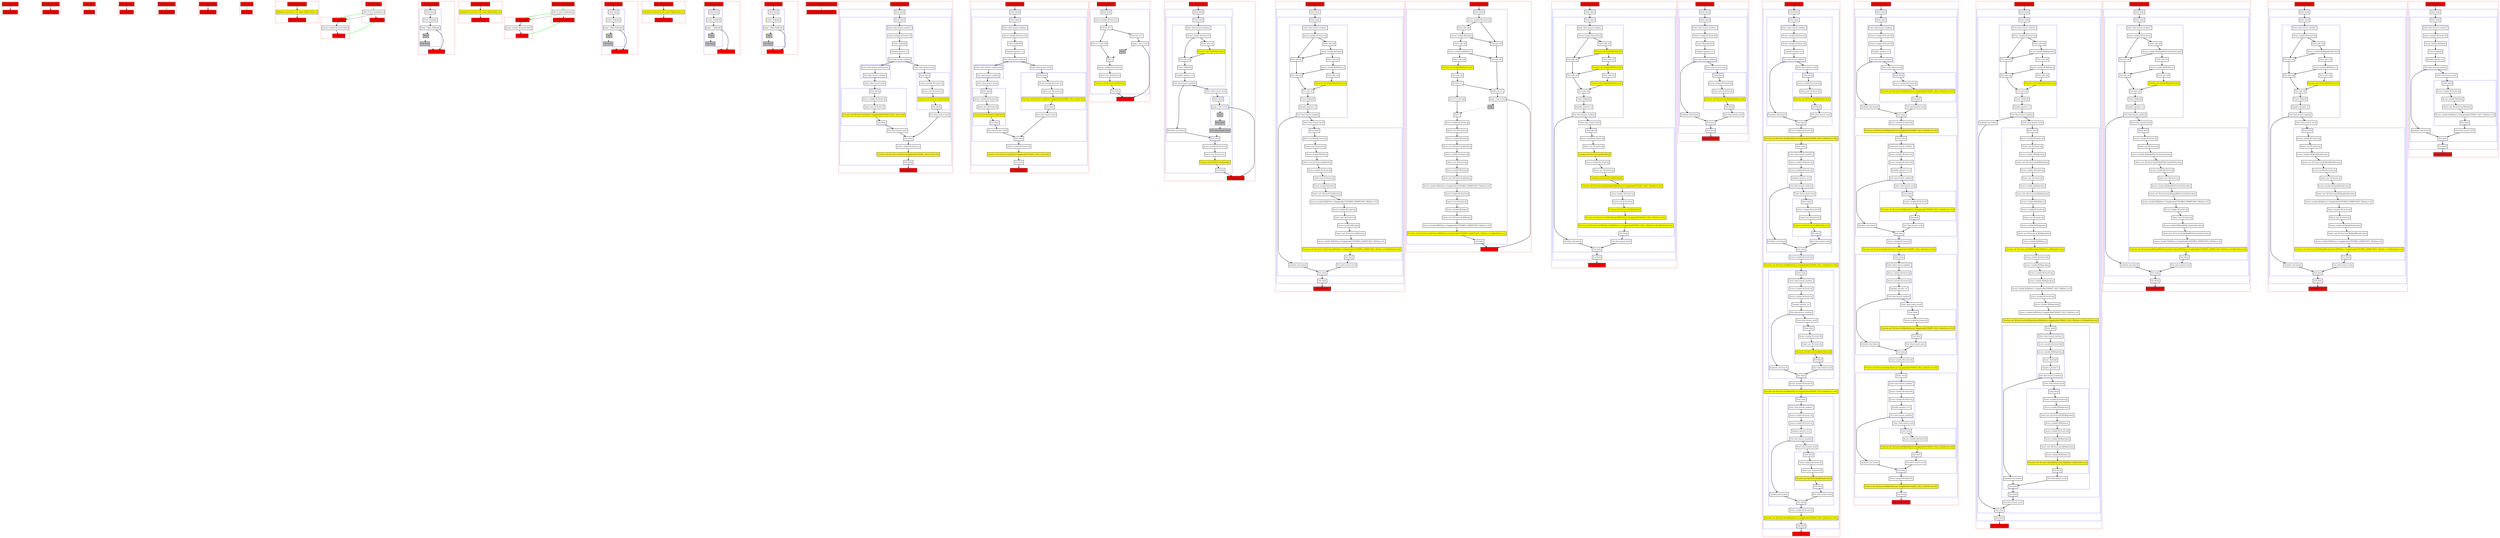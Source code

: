 digraph nullability_kt {
    graph [nodesep=3]
    node [shape=box penwidth=2]
    edge [penwidth=2]

    subgraph cluster_0 {
        color=red
        0 [label="Enter function foo" style="filled" fillcolor=red];
        1 [label="Exit function foo" style="filled" fillcolor=red];
    }
    0 -> {1};

    subgraph cluster_1 {
        color=red
        2 [label="Enter function getA" style="filled" fillcolor=red];
        3 [label="Exit function getA" style="filled" fillcolor=red];
    }
    2 -> {3};

    subgraph cluster_2 {
        color=red
        4 [label="Enter class A" style="filled" fillcolor=red];
        5 [label="Exit class A" style="filled" fillcolor=red];
    }
    4 -> {5} [color=green];

    subgraph cluster_3 {
        color=red
        6 [label="Enter function fs" style="filled" fillcolor=red];
        7 [label="Exit function fs" style="filled" fillcolor=red];
    }
    6 -> {7};

    subgraph cluster_4 {
        color=red
        8 [label="Enter class MyData" style="filled" fillcolor=red];
        9 [label="Exit class MyData" style="filled" fillcolor=red];
    }
    8 -> {9} [color=green];

    subgraph cluster_5 {
        color=red
        10 [label="Enter function fdata" style="filled" fillcolor=red];
        11 [label="Exit function fdata" style="filled" fillcolor=red];
    }
    10 -> {11};

    subgraph cluster_6 {
        color=red
        12 [label="Enter class Q" style="filled" fillcolor=red];
        13 [label="Exit class Q" style="filled" fillcolor=red];
    }
    12 -> {13} [color=green];

    subgraph cluster_7 {
        color=red
        14 [label="Enter function <init>" style="filled" fillcolor=red];
        15 [label="Delegated constructor call: super<R|kotlin/Any|>()" style="filled" fillcolor=yellow];
        16 [label="Exit function <init>" style="filled" fillcolor=red];
    }
    14 -> {15};
    15 -> {16};

    subgraph cluster_8 {
        color=red
        17 [label="Enter property" style="filled" fillcolor=red];
        18 [label="Access variable R|<local>/data|"];
        19 [label="Exit property" style="filled" fillcolor=red];
    }
    17 -> {18};
    18 -> {19};
    19 -> {29} [color=green];

    subgraph cluster_9 {
        color=red
        20 [label="Enter function fdata" style="filled" fillcolor=red];
        subgraph cluster_10 {
            color=blue
            21 [label="Enter block"];
            22 [label="Const: Null(null)"];
            23 [label="Jump: ^fdata Null(null)"];
            24 [label="Stub" style="filled" fillcolor=gray];
            25 [label="Exit block" style="filled" fillcolor=gray];
        }
        26 [label="Exit function fdata" style="filled" fillcolor=red];
    }
    20 -> {21};
    21 -> {22};
    22 -> {23};
    23 -> {26};
    23 -> {24} [style=dotted];
    24 -> {25} [style=dotted];
    25 -> {26} [style=dotted];

    subgraph cluster_11 {
        color=red
        27 [label="Enter class QImpl" style="filled" fillcolor=red];
        28 [label="Part of class initialization"];
        29 [label="Exit class QImpl" style="filled" fillcolor=red];
    }
    27 -> {28} [color=green];
    28 -> {29} [style=dotted];
    28 -> {17} [color=green];
    28 -> {17} [style=dashed];

    subgraph cluster_12 {
        color=red
        30 [label="Enter function <init>" style="filled" fillcolor=red];
        31 [label="Delegated constructor call: super<R|kotlin/Any|>()" style="filled" fillcolor=yellow];
        32 [label="Exit function <init>" style="filled" fillcolor=red];
    }
    30 -> {31};
    31 -> {32};

    subgraph cluster_13 {
        color=red
        33 [label="Enter property" style="filled" fillcolor=red];
        34 [label="Access variable R|<local>/data|"];
        35 [label="Exit property" style="filled" fillcolor=red];
    }
    33 -> {34};
    34 -> {35};
    35 -> {45} [color=green];

    subgraph cluster_14 {
        color=red
        36 [label="Enter function fdata" style="filled" fillcolor=red];
        subgraph cluster_15 {
            color=blue
            37 [label="Enter block"];
            38 [label="Const: Null(null)"];
            39 [label="Jump: ^fdata Null(null)"];
            40 [label="Stub" style="filled" fillcolor=gray];
            41 [label="Exit block" style="filled" fillcolor=gray];
        }
        42 [label="Exit function fdata" style="filled" fillcolor=red];
    }
    36 -> {37};
    37 -> {38};
    38 -> {39};
    39 -> {42};
    39 -> {40} [style=dotted];
    40 -> {41} [style=dotted];
    41 -> {42} [style=dotted];

    subgraph cluster_16 {
        color=red
        43 [label="Enter class QImplMutable" style="filled" fillcolor=red];
        44 [label="Part of class initialization"];
        45 [label="Exit class QImplMutable" style="filled" fillcolor=red];
    }
    43 -> {44} [color=green];
    44 -> {45} [style=dotted];
    44 -> {33} [color=green];
    44 -> {33} [style=dashed];

    subgraph cluster_17 {
        color=red
        46 [label="Enter function <init>" style="filled" fillcolor=red];
        47 [label="Delegated constructor call: super<R|kotlin/Any|>()" style="filled" fillcolor=yellow];
        48 [label="Exit function <init>" style="filled" fillcolor=red];
    }
    46 -> {47};
    47 -> {48};

    subgraph cluster_18 {
        color=red
        49 [label="Enter function getter" style="filled" fillcolor=red];
        subgraph cluster_19 {
            color=blue
            50 [label="Enter block"];
            51 [label="Const: Null(null)"];
            52 [label="Jump: ^ Null(null)"];
            53 [label="Stub" style="filled" fillcolor=gray];
            54 [label="Exit block" style="filled" fillcolor=gray];
        }
        55 [label="Exit function getter" style="filled" fillcolor=red];
    }
    49 -> {50};
    50 -> {51};
    51 -> {52};
    52 -> {55};
    52 -> {53} [style=dotted];
    53 -> {54} [style=dotted];
    54 -> {55} [style=dotted];

    subgraph cluster_20 {
        color=red
        56 [label="Enter function fdata" style="filled" fillcolor=red];
        subgraph cluster_21 {
            color=blue
            57 [label="Enter block"];
            58 [label="Const: Null(null)"];
            59 [label="Jump: ^fdata Null(null)"];
            60 [label="Stub" style="filled" fillcolor=gray];
            61 [label="Exit block" style="filled" fillcolor=gray];
        }
        62 [label="Exit function fdata" style="filled" fillcolor=red];
    }
    56 -> {57};
    57 -> {58};
    58 -> {59};
    59 -> {62};
    59 -> {60} [style=dotted];
    60 -> {61} [style=dotted];
    61 -> {62} [style=dotted];

    subgraph cluster_22 {
        color=red
        63 [label="Enter class QImplWithCustomGetter" style="filled" fillcolor=red];
        64 [label="Exit class QImplWithCustomGetter" style="filled" fillcolor=red];
    }
    63 -> {64} [color=green];

    subgraph cluster_23 {
        color=red
        65 [label="Enter function test_1" style="filled" fillcolor=red];
        subgraph cluster_24 {
            color=blue
            66 [label="Enter block"];
            subgraph cluster_25 {
                color=blue
                67 [label="Enter when"];
                subgraph cluster_26 {
                    color=blue
                    68 [label="Enter when branch condition "];
                    69 [label="Access variable R|<local>/x|"];
                    70 [label="Const: Null(null)"];
                    71 [label="Equality operator !="];
                    72 [label="Exit when branch condition"];
                }
                subgraph cluster_27 {
                    color=blue
                    73 [label="Enter when branch condition else"];
                    74 [label="Exit when branch condition"];
                }
                75 [label="Enter when branch result"];
                subgraph cluster_28 {
                    color=blue
                    76 [label="Enter block"];
                    77 [label="Access variable R|<local>/x|"];
                    78 [label="Smart cast: R|<local>/x|"];
                    79 [label="Function call: R|<local>/x|.R|/A.foo<Inapplicable(UNSAFE_CALL): /A.foo>#|()" style="filled" fillcolor=yellow];
                    80 [label="Exit block"];
                }
                81 [label="Exit when branch result"];
                82 [label="Enter when branch result"];
                subgraph cluster_29 {
                    color=blue
                    83 [label="Enter block"];
                    84 [label="Access variable R|<local>/x|"];
                    85 [label="Smart cast: R|<local>/x|"];
                    86 [label="Function call: R|<local>/x|.R|/A.foo|()" style="filled" fillcolor=yellow];
                    87 [label="Exit block"];
                }
                88 [label="Exit when branch result"];
                89 [label="Exit when"];
            }
            90 [label="Access variable R|<local>/x|"];
            91 [label="Function call: R|<local>/x|.R|/A.foo<Inapplicable(UNSAFE_CALL): /A.foo>#|()" style="filled" fillcolor=yellow];
            92 [label="Exit block"];
        }
        93 [label="Exit function test_1" style="filled" fillcolor=red];
    }
    65 -> {66};
    66 -> {67};
    67 -> {68};
    68 -> {69};
    69 -> {70};
    70 -> {71};
    71 -> {72};
    72 -> {82 73};
    73 -> {74};
    74 -> {75};
    75 -> {76};
    76 -> {77};
    77 -> {78};
    78 -> {79};
    79 -> {80};
    80 -> {81};
    81 -> {89};
    82 -> {83};
    83 -> {84};
    84 -> {85};
    85 -> {86};
    86 -> {87};
    87 -> {88};
    88 -> {89};
    89 -> {90};
    90 -> {91};
    91 -> {92};
    92 -> {93};

    subgraph cluster_30 {
        color=red
        94 [label="Enter function test_2" style="filled" fillcolor=red];
        subgraph cluster_31 {
            color=blue
            95 [label="Enter block"];
            subgraph cluster_32 {
                color=blue
                96 [label="Enter when"];
                subgraph cluster_33 {
                    color=blue
                    97 [label="Enter when branch condition "];
                    98 [label="Access variable R|<local>/x|"];
                    99 [label="Const: Null(null)"];
                    100 [label="Equality operator =="];
                    101 [label="Exit when branch condition"];
                }
                subgraph cluster_34 {
                    color=blue
                    102 [label="Enter when branch condition else"];
                    103 [label="Exit when branch condition"];
                }
                104 [label="Enter when branch result"];
                subgraph cluster_35 {
                    color=blue
                    105 [label="Enter block"];
                    106 [label="Access variable R|<local>/x|"];
                    107 [label="Smart cast: R|<local>/x|"];
                    108 [label="Function call: R|<local>/x|.R|/A.foo|()" style="filled" fillcolor=yellow];
                    109 [label="Exit block"];
                }
                110 [label="Exit when branch result"];
                111 [label="Enter when branch result"];
                subgraph cluster_36 {
                    color=blue
                    112 [label="Enter block"];
                    113 [label="Access variable R|<local>/x|"];
                    114 [label="Smart cast: R|<local>/x|"];
                    115 [label="Function call: R|<local>/x|.R|/A.foo<Inapplicable(UNSAFE_CALL): /A.foo>#|()" style="filled" fillcolor=yellow];
                    116 [label="Exit block"];
                }
                117 [label="Exit when branch result"];
                118 [label="Exit when"];
            }
            119 [label="Access variable R|<local>/x|"];
            120 [label="Function call: R|<local>/x|.R|/A.foo<Inapplicable(UNSAFE_CALL): /A.foo>#|()" style="filled" fillcolor=yellow];
            121 [label="Exit block"];
        }
        122 [label="Exit function test_2" style="filled" fillcolor=red];
    }
    94 -> {95};
    95 -> {96};
    96 -> {97};
    97 -> {98};
    98 -> {99};
    99 -> {100};
    100 -> {101};
    101 -> {111 102};
    102 -> {103};
    103 -> {104};
    104 -> {105};
    105 -> {106};
    106 -> {107};
    107 -> {108};
    108 -> {109};
    109 -> {110};
    110 -> {118};
    111 -> {112};
    112 -> {113};
    113 -> {114};
    114 -> {115};
    115 -> {116};
    116 -> {117};
    117 -> {118};
    118 -> {119};
    119 -> {120};
    120 -> {121};
    121 -> {122};

    subgraph cluster_37 {
        color=red
        123 [label="Enter function test_3" style="filled" fillcolor=red];
        subgraph cluster_38 {
            color=blue
            124 [label="Enter block"];
            125 [label="Access variable R|<local>/x|"];
            126 [label="Exit lhs of ?:"];
            127 [label="Enter rhs of ?:"];
            128 [label="Jump: ^test_3 Unit"];
            129 [label="Stub" style="filled" fillcolor=gray];
            130 [label="Lhs of ?: is not null"];
            131 [label="Exit ?:"];
            132 [label="Access variable R|<local>/x|"];
            133 [label="Smart cast: R|<local>/x|"];
            134 [label="Function call: R|<local>/x|.R|/A.foo|()" style="filled" fillcolor=yellow];
            135 [label="Exit block"];
        }
        136 [label="Exit function test_3" style="filled" fillcolor=red];
    }
    123 -> {124};
    124 -> {125};
    125 -> {126};
    126 -> {130 127};
    127 -> {128};
    128 -> {136};
    128 -> {129} [style=dotted];
    129 -> {131} [style=dotted];
    130 -> {131};
    131 -> {132};
    132 -> {133};
    133 -> {134};
    134 -> {135};
    135 -> {136};

    subgraph cluster_39 {
        color=red
        137 [label="Enter function test_4" style="filled" fillcolor=red];
        subgraph cluster_40 {
            color=blue
            138 [label="Enter block"];
            subgraph cluster_41 {
                color=blue
                139 [label="Enter when"];
                subgraph cluster_42 {
                    color=blue
                    140 [label="Enter when branch condition "];
                    141 [label="Access variable R|<local>/x|"];
                    142 [label="Enter safe call"];
                    143 [label="Function call: $subj$.R|/A.getA|()" style="filled" fillcolor=yellow];
                    144 [label="Exit safe call"];
                    145 [label="Const: Null(null)"];
                    146 [label="Equality operator =="];
                    147 [label="Exit when branch condition"];
                }
                148 [label="Synthetic else branch"];
                149 [label="Enter when branch result"];
                subgraph cluster_43 {
                    color=blue
                    150 [label="Enter block"];
                    151 [label="Jump: ^test_4 Unit"];
                    152 [label="Stub" style="filled" fillcolor=gray];
                    153 [label="Exit block" style="filled" fillcolor=gray];
                }
                154 [label="Exit when branch result" style="filled" fillcolor=gray];
                155 [label="Exit when"];
            }
            156 [label="Access variable R|<local>/x|"];
            157 [label="Smart cast: R|<local>/x|"];
            158 [label="Function call: R|<local>/x|.R|/A.foo|()" style="filled" fillcolor=yellow];
            159 [label="Exit block"];
        }
        160 [label="Exit function test_4" style="filled" fillcolor=red];
    }
    137 -> {138};
    138 -> {139};
    139 -> {140};
    140 -> {141};
    141 -> {142 144};
    142 -> {143};
    143 -> {144};
    144 -> {145};
    145 -> {146};
    146 -> {147};
    147 -> {149 148};
    148 -> {155};
    149 -> {150};
    150 -> {151};
    151 -> {160};
    151 -> {152} [style=dotted];
    152 -> {153} [style=dotted];
    153 -> {154} [style=dotted];
    154 -> {155} [style=dotted];
    155 -> {156};
    156 -> {157};
    157 -> {158};
    158 -> {159};
    159 -> {160};

    subgraph cluster_44 {
        color=red
        161 [label="Enter function test_5" style="filled" fillcolor=red];
        subgraph cluster_45 {
            color=blue
            162 [label="Enter block"];
            subgraph cluster_46 {
                color=blue
                163 [label="Enter when"];
                subgraph cluster_47 {
                    color=blue
                    164 [label="Enter when branch condition "];
                    165 [label="Access variable R|<local>/q|"];
                    166 [label="Enter safe call"];
                    167 [label="Access variable R|/Q.data|"];
                    168 [label="Enter safe call"];
                    169 [label="Access variable R|/MyData.s|"];
                    170 [label="Enter safe call"];
                    171 [label="Function call: $subj$.R|kotlin/Int.inc|()" style="filled" fillcolor=yellow];
                    172 [label="Exit safe call"];
                    173 [label="Exit safe call"];
                    174 [label="Exit safe call"];
                    175 [label="Const: Null(null)"];
                    176 [label="Equality operator !="];
                    177 [label="Exit when branch condition"];
                }
                178 [label="Synthetic else branch"];
                179 [label="Enter when branch result"];
                subgraph cluster_48 {
                    color=blue
                    180 [label="Enter block"];
                    181 [label="Access variable R|<local>/q|"];
                    182 [label="Smart cast: R|<local>/q|"];
                    183 [label="Access variable R|/Q.data|"];
                    184 [label="Smart cast: R|<local>/q|.R|/Q.data|"];
                    185 [label="Access variable R|<local>/q|"];
                    186 [label="Smart cast: R|<local>/q|"];
                    187 [label="Access variable R|/Q.data|"];
                    188 [label="Smart cast: R|<local>/q|.R|/Q.data|"];
                    189 [label="Access variable R|/MyData.s<Inapplicable(UNSTABLE_SMARTCAST): /MyData.s>#|"];
                    190 [label="Access variable R|<local>/q|"];
                    191 [label="Smart cast: R|<local>/q|"];
                    192 [label="Access variable R|/Q.data|"];
                    193 [label="Smart cast: R|<local>/q|.R|/Q.data|"];
                    194 [label="Access variable R|/MyData.s<Inapplicable(UNSTABLE_SMARTCAST): /MyData.s>#|"];
                    195 [label="Function call: R|<local>/q|.R|/Q.data|.R|/MyData.s<Inapplicable(UNSTABLE_SMARTCAST): /MyData.s>#|.R|kotlin/Int.inc|()" style="filled" fillcolor=yellow];
                    196 [label="Exit block"];
                }
                197 [label="Exit when branch result"];
                198 [label="Exit when"];
            }
            199 [label="Exit block"];
        }
        200 [label="Exit function test_5" style="filled" fillcolor=red];
    }
    161 -> {162};
    162 -> {163};
    163 -> {164};
    164 -> {165};
    165 -> {166 172};
    166 -> {167};
    167 -> {172 168};
    168 -> {169};
    169 -> {173 170};
    170 -> {171};
    171 -> {174};
    172 -> {173};
    173 -> {174};
    174 -> {175};
    175 -> {176};
    176 -> {177};
    177 -> {179 178};
    178 -> {198};
    179 -> {180};
    180 -> {181};
    181 -> {182};
    182 -> {183};
    183 -> {184};
    184 -> {185};
    185 -> {186};
    186 -> {187};
    187 -> {188};
    188 -> {189};
    189 -> {190};
    190 -> {191};
    191 -> {192};
    192 -> {193};
    193 -> {194};
    194 -> {195};
    195 -> {196};
    196 -> {197};
    197 -> {198};
    198 -> {199};
    199 -> {200};

    subgraph cluster_49 {
        color=red
        201 [label="Enter function test_6" style="filled" fillcolor=red];
        subgraph cluster_50 {
            color=blue
            202 [label="Enter block"];
            203 [label="Access variable R|<local>/q|"];
            204 [label="Enter safe call"];
            205 [label="Access variable R|/Q.data|"];
            206 [label="Enter safe call"];
            207 [label="Access variable R|/MyData.s|"];
            208 [label="Enter safe call"];
            209 [label="Function call: $subj$.R|kotlin/Int.inc|()" style="filled" fillcolor=yellow];
            210 [label="Exit safe call"];
            211 [label="Exit lhs of ?:"];
            212 [label="Lhs of ?: is not null"];
            213 [label="Exit safe call"];
            214 [label="Exit safe call"];
            215 [label="Enter rhs of ?:"];
            216 [label="Jump: ^test_6 Unit"];
            217 [label="Stub" style="filled" fillcolor=gray];
            218 [label="Exit ?:"];
            219 [label="Access variable R|<local>/q|"];
            220 [label="Smart cast: R|<local>/q|"];
            221 [label="Access variable R|/Q.data|"];
            222 [label="Smart cast: R|<local>/q|.R|/Q.data|"];
            223 [label="Access variable R|<local>/q|"];
            224 [label="Smart cast: R|<local>/q|"];
            225 [label="Access variable R|/Q.data|"];
            226 [label="Smart cast: R|<local>/q|.R|/Q.data|"];
            227 [label="Access variable R|/MyData.s<Inapplicable(UNSTABLE_SMARTCAST): /MyData.s>#|"];
            228 [label="Access variable R|<local>/q|"];
            229 [label="Smart cast: R|<local>/q|"];
            230 [label="Access variable R|/Q.data|"];
            231 [label="Smart cast: R|<local>/q|.R|/Q.data|"];
            232 [label="Access variable R|/MyData.s<Inapplicable(UNSTABLE_SMARTCAST): /MyData.s>#|"];
            233 [label="Function call: R|<local>/q|.R|/Q.data|.R|/MyData.s<Inapplicable(UNSTABLE_SMARTCAST): /MyData.s>#|.R|kotlin/Int.inc|()" style="filled" fillcolor=yellow];
            234 [label="Exit block"];
        }
        235 [label="Exit function test_6" style="filled" fillcolor=red];
    }
    201 -> {202};
    202 -> {203};
    203 -> {204 213};
    204 -> {205};
    205 -> {213 206};
    206 -> {207};
    207 -> {214 208};
    208 -> {209};
    209 -> {210};
    210 -> {211};
    211 -> {212 215};
    212 -> {218};
    213 -> {214};
    214 -> {215};
    215 -> {216};
    216 -> {235};
    216 -> {217} [style=dotted];
    217 -> {218} [style=dotted];
    218 -> {219};
    219 -> {220};
    220 -> {221};
    221 -> {222};
    222 -> {223};
    223 -> {224};
    224 -> {225};
    225 -> {226};
    226 -> {227};
    227 -> {228};
    228 -> {229};
    229 -> {230};
    230 -> {231};
    231 -> {232};
    232 -> {233};
    233 -> {234};
    234 -> {235};

    subgraph cluster_51 {
        color=red
        236 [label="Enter function test_7" style="filled" fillcolor=red];
        subgraph cluster_52 {
            color=blue
            237 [label="Enter block"];
            subgraph cluster_53 {
                color=blue
                238 [label="Enter when"];
                subgraph cluster_54 {
                    color=blue
                    239 [label="Enter when branch condition "];
                    240 [label="Access variable R|<local>/q|"];
                    241 [label="Enter safe call"];
                    242 [label="Function call: $subj$.R|/Q.fdata|()" style="filled" fillcolor=yellow];
                    243 [label="Enter safe call"];
                    244 [label="Function call: $subj$.R|/MyData.fs|()" style="filled" fillcolor=yellow];
                    245 [label="Enter safe call"];
                    246 [label="Function call: $subj$.R|kotlin/Int.inc|()" style="filled" fillcolor=yellow];
                    247 [label="Exit safe call"];
                    248 [label="Exit safe call"];
                    249 [label="Exit safe call"];
                    250 [label="Const: Null(null)"];
                    251 [label="Equality operator !="];
                    252 [label="Exit when branch condition"];
                }
                253 [label="Synthetic else branch"];
                254 [label="Enter when branch result"];
                subgraph cluster_55 {
                    color=blue
                    255 [label="Enter block"];
                    256 [label="Access variable R|<local>/q|"];
                    257 [label="Smart cast: R|<local>/q|"];
                    258 [label="Function call: R|<local>/q|.R|/Q.fdata|()" style="filled" fillcolor=yellow];
                    259 [label="Access variable R|<local>/q|"];
                    260 [label="Smart cast: R|<local>/q|"];
                    261 [label="Function call: R|<local>/q|.R|/Q.fdata|()" style="filled" fillcolor=yellow];
                    262 [label="Function call: R|<local>/q|.R|/Q.fdata|().R|/MyData.fs<Inapplicable(UNSAFE_CALL): /MyData.fs>#|()" style="filled" fillcolor=yellow];
                    263 [label="Access variable R|<local>/q|"];
                    264 [label="Smart cast: R|<local>/q|"];
                    265 [label="Function call: R|<local>/q|.R|/Q.fdata|()" style="filled" fillcolor=yellow];
                    266 [label="Function call: R|<local>/q|.R|/Q.fdata|().R|/MyData.fs<Inapplicable(UNSAFE_CALL): /MyData.fs>#|()" style="filled" fillcolor=yellow];
                    267 [label="Function call: R|<local>/q|.R|/Q.fdata|().R|/MyData.fs<Inapplicable(UNSAFE_CALL): /MyData.fs>#|().R|kotlin/Int.inc|()" style="filled" fillcolor=yellow];
                    268 [label="Exit block"];
                }
                269 [label="Exit when branch result"];
                270 [label="Exit when"];
            }
            271 [label="Exit block"];
        }
        272 [label="Exit function test_7" style="filled" fillcolor=red];
    }
    236 -> {237};
    237 -> {238};
    238 -> {239};
    239 -> {240};
    240 -> {241 247};
    241 -> {242};
    242 -> {247 243};
    243 -> {244};
    244 -> {248 245};
    245 -> {246};
    246 -> {249};
    247 -> {248};
    248 -> {249};
    249 -> {250};
    250 -> {251};
    251 -> {252};
    252 -> {254 253};
    253 -> {270};
    254 -> {255};
    255 -> {256};
    256 -> {257};
    257 -> {258};
    258 -> {259};
    259 -> {260};
    260 -> {261};
    261 -> {262};
    262 -> {263};
    263 -> {264};
    264 -> {265};
    265 -> {266};
    266 -> {267};
    267 -> {268};
    268 -> {269};
    269 -> {270};
    270 -> {271};
    271 -> {272};

    subgraph cluster_56 {
        color=red
        273 [label="Enter function test_8" style="filled" fillcolor=red];
        subgraph cluster_57 {
            color=blue
            274 [label="Enter block"];
            subgraph cluster_58 {
                color=blue
                275 [label="Enter when"];
                subgraph cluster_59 {
                    color=blue
                    276 [label="Enter when branch condition "];
                    277 [label="Access variable R|<local>/b|"];
                    278 [label="Const: Boolean(true)"];
                    279 [label="Equality operator =="];
                    280 [label="Exit when branch condition"];
                }
                281 [label="Synthetic else branch"];
                282 [label="Enter when branch result"];
                subgraph cluster_60 {
                    color=blue
                    283 [label="Enter block"];
                    284 [label="Access variable R|<local>/b|"];
                    285 [label="Smart cast: R|<local>/b|"];
                    286 [label="Function call: R|<local>/b|.R|kotlin/Boolean.not|()" style="filled" fillcolor=yellow];
                    287 [label="Exit block"];
                }
                288 [label="Exit when branch result"];
                289 [label="Exit when"];
            }
            290 [label="Exit block"];
        }
        291 [label="Exit function test_8" style="filled" fillcolor=red];
    }
    273 -> {274};
    274 -> {275};
    275 -> {276};
    276 -> {277};
    277 -> {278};
    278 -> {279};
    279 -> {280};
    280 -> {282 281};
    281 -> {289};
    282 -> {283};
    283 -> {284};
    284 -> {285};
    285 -> {286};
    286 -> {287};
    287 -> {288};
    288 -> {289};
    289 -> {290};
    290 -> {291};

    subgraph cluster_61 {
        color=red
        292 [label="Enter function test_9" style="filled" fillcolor=red];
        subgraph cluster_62 {
            color=blue
            293 [label="Enter block"];
            subgraph cluster_63 {
                color=blue
                294 [label="Enter when"];
                subgraph cluster_64 {
                    color=blue
                    295 [label="Enter when branch condition "];
                    296 [label="Access variable R|<local>/a|"];
                    297 [label="Access variable R|<local>/b|"];
                    298 [label="Equality operator =="];
                    299 [label="Exit when branch condition"];
                }
                300 [label="Synthetic else branch"];
                301 [label="Enter when branch result"];
                subgraph cluster_65 {
                    color=blue
                    302 [label="Enter block"];
                    303 [label="Access variable R|<local>/b|"];
                    304 [label="Smart cast: R|<local>/b|"];
                    305 [label="Function call: R|<local>/b|.R|kotlin/Int.inc|()" style="filled" fillcolor=yellow];
                    306 [label="Exit block"];
                }
                307 [label="Exit when branch result"];
                308 [label="Exit when"];
            }
            309 [label="Access variable R|<local>/b|"];
            310 [label="Function call: R|<local>/b|.R|kotlin/Int.inc<Inapplicable(UNSAFE_CALL): kotlin/Int.inc>#|()" style="filled" fillcolor=yellow];
            subgraph cluster_66 {
                color=blue
                311 [label="Enter when"];
                subgraph cluster_67 {
                    color=blue
                    312 [label="Enter when branch condition "];
                    313 [label="Access variable R|<local>/a|"];
                    314 [label="Access variable R|<local>/b|"];
                    315 [label="Equality operator ==="];
                    316 [label="Exit when branch condition"];
                }
                317 [label="Synthetic else branch"];
                318 [label="Enter when branch result"];
                subgraph cluster_68 {
                    color=blue
                    319 [label="Enter block"];
                    320 [label="Access variable R|<local>/b|"];
                    321 [label="Smart cast: R|<local>/b|"];
                    322 [label="Function call: R|<local>/b|.R|kotlin/Int.inc|()" style="filled" fillcolor=yellow];
                    323 [label="Exit block"];
                }
                324 [label="Exit when branch result"];
                325 [label="Exit when"];
            }
            326 [label="Access variable R|<local>/b|"];
            327 [label="Function call: R|<local>/b|.R|kotlin/Int.inc<Inapplicable(UNSAFE_CALL): kotlin/Int.inc>#|()" style="filled" fillcolor=yellow];
            subgraph cluster_69 {
                color=blue
                328 [label="Enter when"];
                subgraph cluster_70 {
                    color=blue
                    329 [label="Enter when branch condition "];
                    330 [label="Access variable R|<local>/b|"];
                    331 [label="Access variable R|<local>/a|"];
                    332 [label="Equality operator =="];
                    333 [label="Exit when branch condition"];
                }
                334 [label="Synthetic else branch"];
                335 [label="Enter when branch result"];
                subgraph cluster_71 {
                    color=blue
                    336 [label="Enter block"];
                    337 [label="Access variable R|<local>/b|"];
                    338 [label="Smart cast: R|<local>/b|"];
                    339 [label="Function call: R|<local>/b|.R|kotlin/Int.inc|()" style="filled" fillcolor=yellow];
                    340 [label="Exit block"];
                }
                341 [label="Exit when branch result"];
                342 [label="Exit when"];
            }
            343 [label="Access variable R|<local>/b|"];
            344 [label="Function call: R|<local>/b|.R|kotlin/Int.inc<Inapplicable(UNSAFE_CALL): kotlin/Int.inc>#|()" style="filled" fillcolor=yellow];
            subgraph cluster_72 {
                color=blue
                345 [label="Enter when"];
                subgraph cluster_73 {
                    color=blue
                    346 [label="Enter when branch condition "];
                    347 [label="Access variable R|<local>/b|"];
                    348 [label="Access variable R|<local>/a|"];
                    349 [label="Equality operator ==="];
                    350 [label="Exit when branch condition"];
                }
                351 [label="Synthetic else branch"];
                352 [label="Enter when branch result"];
                subgraph cluster_74 {
                    color=blue
                    353 [label="Enter block"];
                    354 [label="Access variable R|<local>/b|"];
                    355 [label="Smart cast: R|<local>/b|"];
                    356 [label="Function call: R|<local>/b|.R|kotlin/Int.inc|()" style="filled" fillcolor=yellow];
                    357 [label="Exit block"];
                }
                358 [label="Exit when branch result"];
                359 [label="Exit when"];
            }
            360 [label="Access variable R|<local>/b|"];
            361 [label="Function call: R|<local>/b|.R|kotlin/Int.inc<Inapplicable(UNSAFE_CALL): kotlin/Int.inc>#|()" style="filled" fillcolor=yellow];
            362 [label="Exit block"];
        }
        363 [label="Exit function test_9" style="filled" fillcolor=red];
    }
    292 -> {293};
    293 -> {294};
    294 -> {295};
    295 -> {296};
    296 -> {297};
    297 -> {298};
    298 -> {299};
    299 -> {301 300};
    300 -> {308};
    301 -> {302};
    302 -> {303};
    303 -> {304};
    304 -> {305};
    305 -> {306};
    306 -> {307};
    307 -> {308};
    308 -> {309};
    309 -> {310};
    310 -> {311};
    311 -> {312};
    312 -> {313};
    313 -> {314};
    314 -> {315};
    315 -> {316};
    316 -> {318 317};
    317 -> {325};
    318 -> {319};
    319 -> {320};
    320 -> {321};
    321 -> {322};
    322 -> {323};
    323 -> {324};
    324 -> {325};
    325 -> {326};
    326 -> {327};
    327 -> {328};
    328 -> {329};
    329 -> {330};
    330 -> {331};
    331 -> {332};
    332 -> {333};
    333 -> {335 334};
    334 -> {342};
    335 -> {336};
    336 -> {337};
    337 -> {338};
    338 -> {339};
    339 -> {340};
    340 -> {341};
    341 -> {342};
    342 -> {343};
    343 -> {344};
    344 -> {345};
    345 -> {346};
    346 -> {347};
    347 -> {348};
    348 -> {349};
    349 -> {350};
    350 -> {352 351};
    351 -> {359};
    352 -> {353};
    353 -> {354};
    354 -> {355};
    355 -> {356};
    356 -> {357};
    357 -> {358};
    358 -> {359};
    359 -> {360};
    360 -> {361};
    361 -> {362};
    362 -> {363};

    subgraph cluster_75 {
        color=red
        364 [label="Enter function test_10" style="filled" fillcolor=red];
        subgraph cluster_76 {
            color=blue
            365 [label="Enter block"];
            subgraph cluster_77 {
                color=blue
                366 [label="Enter when"];
                subgraph cluster_78 {
                    color=blue
                    367 [label="Enter when branch condition "];
                    368 [label="Access variable R|<local>/a|"];
                    369 [label="Access variable R|<local>/b|"];
                    370 [label="Equality operator =="];
                    371 [label="Exit when branch condition"];
                }
                372 [label="Synthetic else branch"];
                373 [label="Enter when branch result"];
                subgraph cluster_79 {
                    color=blue
                    374 [label="Enter block"];
                    375 [label="Access variable R|<local>/b|"];
                    376 [label="Function call: R|<local>/b|.R|kotlin/Int.inc<Inapplicable(UNSAFE_CALL): kotlin/Int.inc>#|()" style="filled" fillcolor=yellow];
                    377 [label="Exit block"];
                }
                378 [label="Exit when branch result"];
                379 [label="Exit when"];
            }
            380 [label="Access variable R|<local>/b|"];
            381 [label="Function call: R|<local>/b|.R|kotlin/Int.inc<Inapplicable(UNSAFE_CALL): kotlin/Int.inc>#|()" style="filled" fillcolor=yellow];
            subgraph cluster_80 {
                color=blue
                382 [label="Enter when"];
                subgraph cluster_81 {
                    color=blue
                    383 [label="Enter when branch condition "];
                    384 [label="Access variable R|<local>/a|"];
                    385 [label="Access variable R|<local>/b|"];
                    386 [label="Equality operator ==="];
                    387 [label="Exit when branch condition"];
                }
                388 [label="Synthetic else branch"];
                389 [label="Enter when branch result"];
                subgraph cluster_82 {
                    color=blue
                    390 [label="Enter block"];
                    391 [label="Access variable R|<local>/b|"];
                    392 [label="Function call: R|<local>/b|.R|kotlin/Int.inc<Inapplicable(UNSAFE_CALL): kotlin/Int.inc>#|()" style="filled" fillcolor=yellow];
                    393 [label="Exit block"];
                }
                394 [label="Exit when branch result"];
                395 [label="Exit when"];
            }
            396 [label="Access variable R|<local>/b|"];
            397 [label="Function call: R|<local>/b|.R|kotlin/Int.inc<Inapplicable(UNSAFE_CALL): kotlin/Int.inc>#|()" style="filled" fillcolor=yellow];
            subgraph cluster_83 {
                color=blue
                398 [label="Enter when"];
                subgraph cluster_84 {
                    color=blue
                    399 [label="Enter when branch condition "];
                    400 [label="Access variable R|<local>/b|"];
                    401 [label="Access variable R|<local>/a|"];
                    402 [label="Equality operator =="];
                    403 [label="Exit when branch condition"];
                }
                404 [label="Synthetic else branch"];
                405 [label="Enter when branch result"];
                subgraph cluster_85 {
                    color=blue
                    406 [label="Enter block"];
                    407 [label="Access variable R|<local>/b|"];
                    408 [label="Function call: R|<local>/b|.R|kotlin/Int.inc<Inapplicable(UNSAFE_CALL): kotlin/Int.inc>#|()" style="filled" fillcolor=yellow];
                    409 [label="Exit block"];
                }
                410 [label="Exit when branch result"];
                411 [label="Exit when"];
            }
            412 [label="Access variable R|<local>/b|"];
            413 [label="Function call: R|<local>/b|.R|kotlin/Int.inc<Inapplicable(UNSAFE_CALL): kotlin/Int.inc>#|()" style="filled" fillcolor=yellow];
            subgraph cluster_86 {
                color=blue
                414 [label="Enter when"];
                subgraph cluster_87 {
                    color=blue
                    415 [label="Enter when branch condition "];
                    416 [label="Access variable R|<local>/b|"];
                    417 [label="Access variable R|<local>/a|"];
                    418 [label="Equality operator ==="];
                    419 [label="Exit when branch condition"];
                }
                420 [label="Synthetic else branch"];
                421 [label="Enter when branch result"];
                subgraph cluster_88 {
                    color=blue
                    422 [label="Enter block"];
                    423 [label="Access variable R|<local>/b|"];
                    424 [label="Function call: R|<local>/b|.R|kotlin/Int.inc<Inapplicable(UNSAFE_CALL): kotlin/Int.inc>#|()" style="filled" fillcolor=yellow];
                    425 [label="Exit block"];
                }
                426 [label="Exit when branch result"];
                427 [label="Exit when"];
            }
            428 [label="Access variable R|<local>/b|"];
            429 [label="Function call: R|<local>/b|.R|kotlin/Int.inc<Inapplicable(UNSAFE_CALL): kotlin/Int.inc>#|()" style="filled" fillcolor=yellow];
            430 [label="Exit block"];
        }
        431 [label="Exit function test_10" style="filled" fillcolor=red];
    }
    364 -> {365};
    365 -> {366};
    366 -> {367};
    367 -> {368};
    368 -> {369};
    369 -> {370};
    370 -> {371};
    371 -> {373 372};
    372 -> {379};
    373 -> {374};
    374 -> {375};
    375 -> {376};
    376 -> {377};
    377 -> {378};
    378 -> {379};
    379 -> {380};
    380 -> {381};
    381 -> {382};
    382 -> {383};
    383 -> {384};
    384 -> {385};
    385 -> {386};
    386 -> {387};
    387 -> {389 388};
    388 -> {395};
    389 -> {390};
    390 -> {391};
    391 -> {392};
    392 -> {393};
    393 -> {394};
    394 -> {395};
    395 -> {396};
    396 -> {397};
    397 -> {398};
    398 -> {399};
    399 -> {400};
    400 -> {401};
    401 -> {402};
    402 -> {403};
    403 -> {405 404};
    404 -> {411};
    405 -> {406};
    406 -> {407};
    407 -> {408};
    408 -> {409};
    409 -> {410};
    410 -> {411};
    411 -> {412};
    412 -> {413};
    413 -> {414};
    414 -> {415};
    415 -> {416};
    416 -> {417};
    417 -> {418};
    418 -> {419};
    419 -> {421 420};
    420 -> {427};
    421 -> {422};
    422 -> {423};
    423 -> {424};
    424 -> {425};
    425 -> {426};
    426 -> {427};
    427 -> {428};
    428 -> {429};
    429 -> {430};
    430 -> {431};

    subgraph cluster_89 {
        color=red
        432 [label="Enter function test_11" style="filled" fillcolor=red];
        subgraph cluster_90 {
            color=blue
            433 [label="Enter block"];
            subgraph cluster_91 {
                color=blue
                434 [label="Enter when"];
                subgraph cluster_92 {
                    color=blue
                    435 [label="Enter when branch condition "];
                    436 [label="Access variable R|<local>/q|"];
                    437 [label="Enter safe call"];
                    438 [label="Access variable R|/QImpl.data|"];
                    439 [label="Enter safe call"];
                    440 [label="Access variable R|/MyData.s|"];
                    441 [label="Enter safe call"];
                    442 [label="Function call: $subj$.R|kotlin/Int.inc|()" style="filled" fillcolor=yellow];
                    443 [label="Exit safe call"];
                    444 [label="Exit safe call"];
                    445 [label="Exit safe call"];
                    446 [label="Const: Null(null)"];
                    447 [label="Equality operator !="];
                    448 [label="Exit when branch condition"];
                }
                449 [label="Synthetic else branch"];
                450 [label="Enter when branch result"];
                subgraph cluster_93 {
                    color=blue
                    451 [label="Enter block"];
                    452 [label="Access variable R|<local>/q|"];
                    453 [label="Smart cast: R|<local>/q|"];
                    454 [label="Access variable R|/QImpl.data|"];
                    455 [label="Smart cast: R|<local>/q|.R|/QImpl.data|"];
                    456 [label="Access variable R|<local>/q|"];
                    457 [label="Smart cast: R|<local>/q|"];
                    458 [label="Access variable R|/QImpl.data|"];
                    459 [label="Smart cast: R|<local>/q|.R|/QImpl.data|"];
                    460 [label="Access variable R|/MyData.s|"];
                    461 [label="Access variable R|<local>/q|"];
                    462 [label="Smart cast: R|<local>/q|"];
                    463 [label="Access variable R|/QImpl.data|"];
                    464 [label="Smart cast: R|<local>/q|.R|/QImpl.data|"];
                    465 [label="Access variable R|/MyData.s|"];
                    466 [label="Function call: R|<local>/q|.R|/QImpl.data|.R|/MyData.s|.R|kotlin/Int.inc|()" style="filled" fillcolor=yellow];
                    467 [label="Access variable R|<local>/q2|"];
                    468 [label="Access variable R|/QImpl.data|"];
                    469 [label="Access variable R|<local>/q2|"];
                    470 [label="Access variable R|/QImpl.data|"];
                    471 [label="Access variable R|/MyData.s<Inapplicable(UNSAFE_CALL): /MyData.s>#|"];
                    472 [label="Access variable R|<local>/q2|"];
                    473 [label="Access variable R|/QImpl.data|"];
                    474 [label="Access variable R|/MyData.s<Inapplicable(UNSAFE_CALL): /MyData.s>#|"];
                    475 [label="Function call: R|<local>/q2|.R|/QImpl.data|.R|/MyData.s<Inapplicable(UNSAFE_CALL): /MyData.s>#|.R|kotlin/Int.inc|()" style="filled" fillcolor=yellow];
                    subgraph cluster_94 {
                        color=blue
                        476 [label="Enter when"];
                        subgraph cluster_95 {
                            color=blue
                            477 [label="Enter when branch condition "];
                            478 [label="Access variable R|<local>/q2|"];
                            479 [label="Access variable R|/QImpl.data|"];
                            480 [label="Const: Null(null)"];
                            481 [label="Equality operator !="];
                            482 [label="Exit when branch condition"];
                        }
                        483 [label="Synthetic else branch"];
                        484 [label="Enter when branch result"];
                        subgraph cluster_96 {
                            color=blue
                            485 [label="Enter block"];
                            486 [label="Access variable R|<local>/q2|"];
                            487 [label="Access variable R|/QImpl.data|"];
                            488 [label="Smart cast: R|<local>/q2|.R|/QImpl.data|"];
                            489 [label="Access variable R|/MyData.s|"];
                            490 [label="Access variable R|<local>/q2|"];
                            491 [label="Access variable R|/QImpl.data|"];
                            492 [label="Smart cast: R|<local>/q2|.R|/QImpl.data|"];
                            493 [label="Access variable R|/MyData.s|"];
                            494 [label="Function call: R|<local>/q2|.R|/QImpl.data|.R|/MyData.s|.R|kotlin/Int.inc|()" style="filled" fillcolor=yellow];
                            495 [label="Exit block"];
                        }
                        496 [label="Exit when branch result"];
                        497 [label="Exit when"];
                    }
                    498 [label="Exit block"];
                }
                499 [label="Exit when branch result"];
                500 [label="Exit when"];
            }
            501 [label="Exit block"];
        }
        502 [label="Exit function test_11" style="filled" fillcolor=red];
    }
    432 -> {433};
    433 -> {434};
    434 -> {435};
    435 -> {436};
    436 -> {437 443};
    437 -> {438};
    438 -> {443 439};
    439 -> {440};
    440 -> {444 441};
    441 -> {442};
    442 -> {445};
    443 -> {444};
    444 -> {445};
    445 -> {446};
    446 -> {447};
    447 -> {448};
    448 -> {450 449};
    449 -> {500};
    450 -> {451};
    451 -> {452};
    452 -> {453};
    453 -> {454};
    454 -> {455};
    455 -> {456};
    456 -> {457};
    457 -> {458};
    458 -> {459};
    459 -> {460};
    460 -> {461};
    461 -> {462};
    462 -> {463};
    463 -> {464};
    464 -> {465};
    465 -> {466};
    466 -> {467};
    467 -> {468};
    468 -> {469};
    469 -> {470};
    470 -> {471};
    471 -> {472};
    472 -> {473};
    473 -> {474};
    474 -> {475};
    475 -> {476};
    476 -> {477};
    477 -> {478};
    478 -> {479};
    479 -> {480};
    480 -> {481};
    481 -> {482};
    482 -> {484 483};
    483 -> {497};
    484 -> {485};
    485 -> {486};
    486 -> {487};
    487 -> {488};
    488 -> {489};
    489 -> {490};
    490 -> {491};
    491 -> {492};
    492 -> {493};
    493 -> {494};
    494 -> {495};
    495 -> {496};
    496 -> {497};
    497 -> {498};
    498 -> {499};
    499 -> {500};
    500 -> {501};
    501 -> {502};

    subgraph cluster_97 {
        color=red
        503 [label="Enter function test_12" style="filled" fillcolor=red];
        subgraph cluster_98 {
            color=blue
            504 [label="Enter block"];
            subgraph cluster_99 {
                color=blue
                505 [label="Enter when"];
                subgraph cluster_100 {
                    color=blue
                    506 [label="Enter when branch condition "];
                    507 [label="Access variable R|<local>/q|"];
                    508 [label="Enter safe call"];
                    509 [label="Access variable R|/QImplWithCustomGetter.data|"];
                    510 [label="Enter safe call"];
                    511 [label="Access variable R|/MyData.s|"];
                    512 [label="Enter safe call"];
                    513 [label="Function call: $subj$.R|kotlin/Int.inc|()" style="filled" fillcolor=yellow];
                    514 [label="Exit safe call"];
                    515 [label="Exit safe call"];
                    516 [label="Exit safe call"];
                    517 [label="Const: Null(null)"];
                    518 [label="Equality operator !="];
                    519 [label="Exit when branch condition"];
                }
                520 [label="Synthetic else branch"];
                521 [label="Enter when branch result"];
                subgraph cluster_101 {
                    color=blue
                    522 [label="Enter block"];
                    523 [label="Access variable R|<local>/q|"];
                    524 [label="Smart cast: R|<local>/q|"];
                    525 [label="Access variable R|/QImplWithCustomGetter.data|"];
                    526 [label="Smart cast: R|<local>/q|.R|/QImplWithCustomGetter.data|"];
                    527 [label="Access variable R|<local>/q|"];
                    528 [label="Smart cast: R|<local>/q|"];
                    529 [label="Access variable R|/QImplWithCustomGetter.data|"];
                    530 [label="Smart cast: R|<local>/q|.R|/QImplWithCustomGetter.data|"];
                    531 [label="Access variable R|/MyData.s<Inapplicable(UNSTABLE_SMARTCAST): /MyData.s>#|"];
                    532 [label="Access variable R|<local>/q|"];
                    533 [label="Smart cast: R|<local>/q|"];
                    534 [label="Access variable R|/QImplWithCustomGetter.data|"];
                    535 [label="Smart cast: R|<local>/q|.R|/QImplWithCustomGetter.data|"];
                    536 [label="Access variable R|/MyData.s<Inapplicable(UNSTABLE_SMARTCAST): /MyData.s>#|"];
                    537 [label="Function call: R|<local>/q|.R|/QImplWithCustomGetter.data|.R|/MyData.s<Inapplicable(UNSTABLE_SMARTCAST): /MyData.s>#|.R|kotlin/Int.inc|()" style="filled" fillcolor=yellow];
                    538 [label="Exit block"];
                }
                539 [label="Exit when branch result"];
                540 [label="Exit when"];
            }
            541 [label="Exit block"];
        }
        542 [label="Exit function test_12" style="filled" fillcolor=red];
    }
    503 -> {504};
    504 -> {505};
    505 -> {506};
    506 -> {507};
    507 -> {508 514};
    508 -> {509};
    509 -> {514 510};
    510 -> {511};
    511 -> {515 512};
    512 -> {513};
    513 -> {516};
    514 -> {515};
    515 -> {516};
    516 -> {517};
    517 -> {518};
    518 -> {519};
    519 -> {521 520};
    520 -> {540};
    521 -> {522};
    522 -> {523};
    523 -> {524};
    524 -> {525};
    525 -> {526};
    526 -> {527};
    527 -> {528};
    528 -> {529};
    529 -> {530};
    530 -> {531};
    531 -> {532};
    532 -> {533};
    533 -> {534};
    534 -> {535};
    535 -> {536};
    536 -> {537};
    537 -> {538};
    538 -> {539};
    539 -> {540};
    540 -> {541};
    541 -> {542};

    subgraph cluster_102 {
        color=red
        543 [label="Enter function test_13" style="filled" fillcolor=red];
        subgraph cluster_103 {
            color=blue
            544 [label="Enter block"];
            subgraph cluster_104 {
                color=blue
                545 [label="Enter when"];
                subgraph cluster_105 {
                    color=blue
                    546 [label="Enter when branch condition "];
                    547 [label="Access variable R|<local>/q|"];
                    548 [label="Enter safe call"];
                    549 [label="Access variable R|/QImplMutable.data|"];
                    550 [label="Enter safe call"];
                    551 [label="Access variable R|/MyData.s|"];
                    552 [label="Enter safe call"];
                    553 [label="Function call: $subj$.R|kotlin/Int.inc|()" style="filled" fillcolor=yellow];
                    554 [label="Exit safe call"];
                    555 [label="Exit safe call"];
                    556 [label="Exit safe call"];
                    557 [label="Const: Null(null)"];
                    558 [label="Equality operator !="];
                    559 [label="Exit when branch condition"];
                }
                560 [label="Synthetic else branch"];
                561 [label="Enter when branch result"];
                subgraph cluster_106 {
                    color=blue
                    562 [label="Enter block"];
                    563 [label="Access variable R|<local>/q|"];
                    564 [label="Smart cast: R|<local>/q|"];
                    565 [label="Access variable R|/QImplMutable.data|"];
                    566 [label="Smart cast: R|<local>/q|.R|/QImplMutable.data|"];
                    567 [label="Access variable R|<local>/q|"];
                    568 [label="Smart cast: R|<local>/q|"];
                    569 [label="Access variable R|/QImplMutable.data|"];
                    570 [label="Smart cast: R|<local>/q|.R|/QImplMutable.data|"];
                    571 [label="Access variable R|/MyData.s<Inapplicable(UNSTABLE_SMARTCAST): /MyData.s>#|"];
                    572 [label="Access variable R|<local>/q|"];
                    573 [label="Smart cast: R|<local>/q|"];
                    574 [label="Access variable R|/QImplMutable.data|"];
                    575 [label="Smart cast: R|<local>/q|.R|/QImplMutable.data|"];
                    576 [label="Access variable R|/MyData.s<Inapplicable(UNSTABLE_SMARTCAST): /MyData.s>#|"];
                    577 [label="Function call: R|<local>/q|.R|/QImplMutable.data|.R|/MyData.s<Inapplicable(UNSTABLE_SMARTCAST): /MyData.s>#|.R|kotlin/Int.inc|()" style="filled" fillcolor=yellow];
                    578 [label="Exit block"];
                }
                579 [label="Exit when branch result"];
                580 [label="Exit when"];
            }
            581 [label="Exit block"];
        }
        582 [label="Exit function test_13" style="filled" fillcolor=red];
    }
    543 -> {544};
    544 -> {545};
    545 -> {546};
    546 -> {547};
    547 -> {548 554};
    548 -> {549};
    549 -> {554 550};
    550 -> {551};
    551 -> {555 552};
    552 -> {553};
    553 -> {556};
    554 -> {555};
    555 -> {556};
    556 -> {557};
    557 -> {558};
    558 -> {559};
    559 -> {561 560};
    560 -> {580};
    561 -> {562};
    562 -> {563};
    563 -> {564};
    564 -> {565};
    565 -> {566};
    566 -> {567};
    567 -> {568};
    568 -> {569};
    569 -> {570};
    570 -> {571};
    571 -> {572};
    572 -> {573};
    573 -> {574};
    574 -> {575};
    575 -> {576};
    576 -> {577};
    577 -> {578};
    578 -> {579};
    579 -> {580};
    580 -> {581};
    581 -> {582};

    subgraph cluster_107 {
        color=red
        583 [label="Enter function test_14" style="filled" fillcolor=red];
        subgraph cluster_108 {
            color=blue
            584 [label="Enter block"];
            subgraph cluster_109 {
                color=blue
                585 [label="Enter when"];
                subgraph cluster_110 {
                    color=blue
                    586 [label="Enter when branch condition "];
                    587 [label="Access variable R|<local>/q|"];
                    588 [label="Access variable R|/Q.data|"];
                    589 [label="Const: Null(null)"];
                    590 [label="Equality operator =="];
                    591 [label="Exit when branch condition"];
                }
                592 [label="Synthetic else branch"];
                593 [label="Enter when branch result"];
                subgraph cluster_111 {
                    color=blue
                    594 [label="Enter block"];
                    595 [label="Access variable R|<local>/q|"];
                    596 [label="Access variable R|/Q.data|"];
                    597 [label="Smart cast: R|<local>/q|.R|/Q.data|"];
                    598 [label="Access variable R|/MyData.s<Inapplicable(UNSAFE_CALL): /MyData.s>#|"];
                    599 [label="Exit block"];
                }
                600 [label="Exit when branch result"];
                601 [label="Exit when"];
            }
            602 [label="Exit block"];
        }
        603 [label="Exit function test_14" style="filled" fillcolor=red];
    }
    583 -> {584};
    584 -> {585};
    585 -> {586};
    586 -> {587};
    587 -> {588};
    588 -> {589};
    589 -> {590};
    590 -> {591};
    591 -> {593 592};
    592 -> {601};
    593 -> {594};
    594 -> {595};
    595 -> {596};
    596 -> {597};
    597 -> {598};
    598 -> {599};
    599 -> {600};
    600 -> {601};
    601 -> {602};
    602 -> {603};

}
